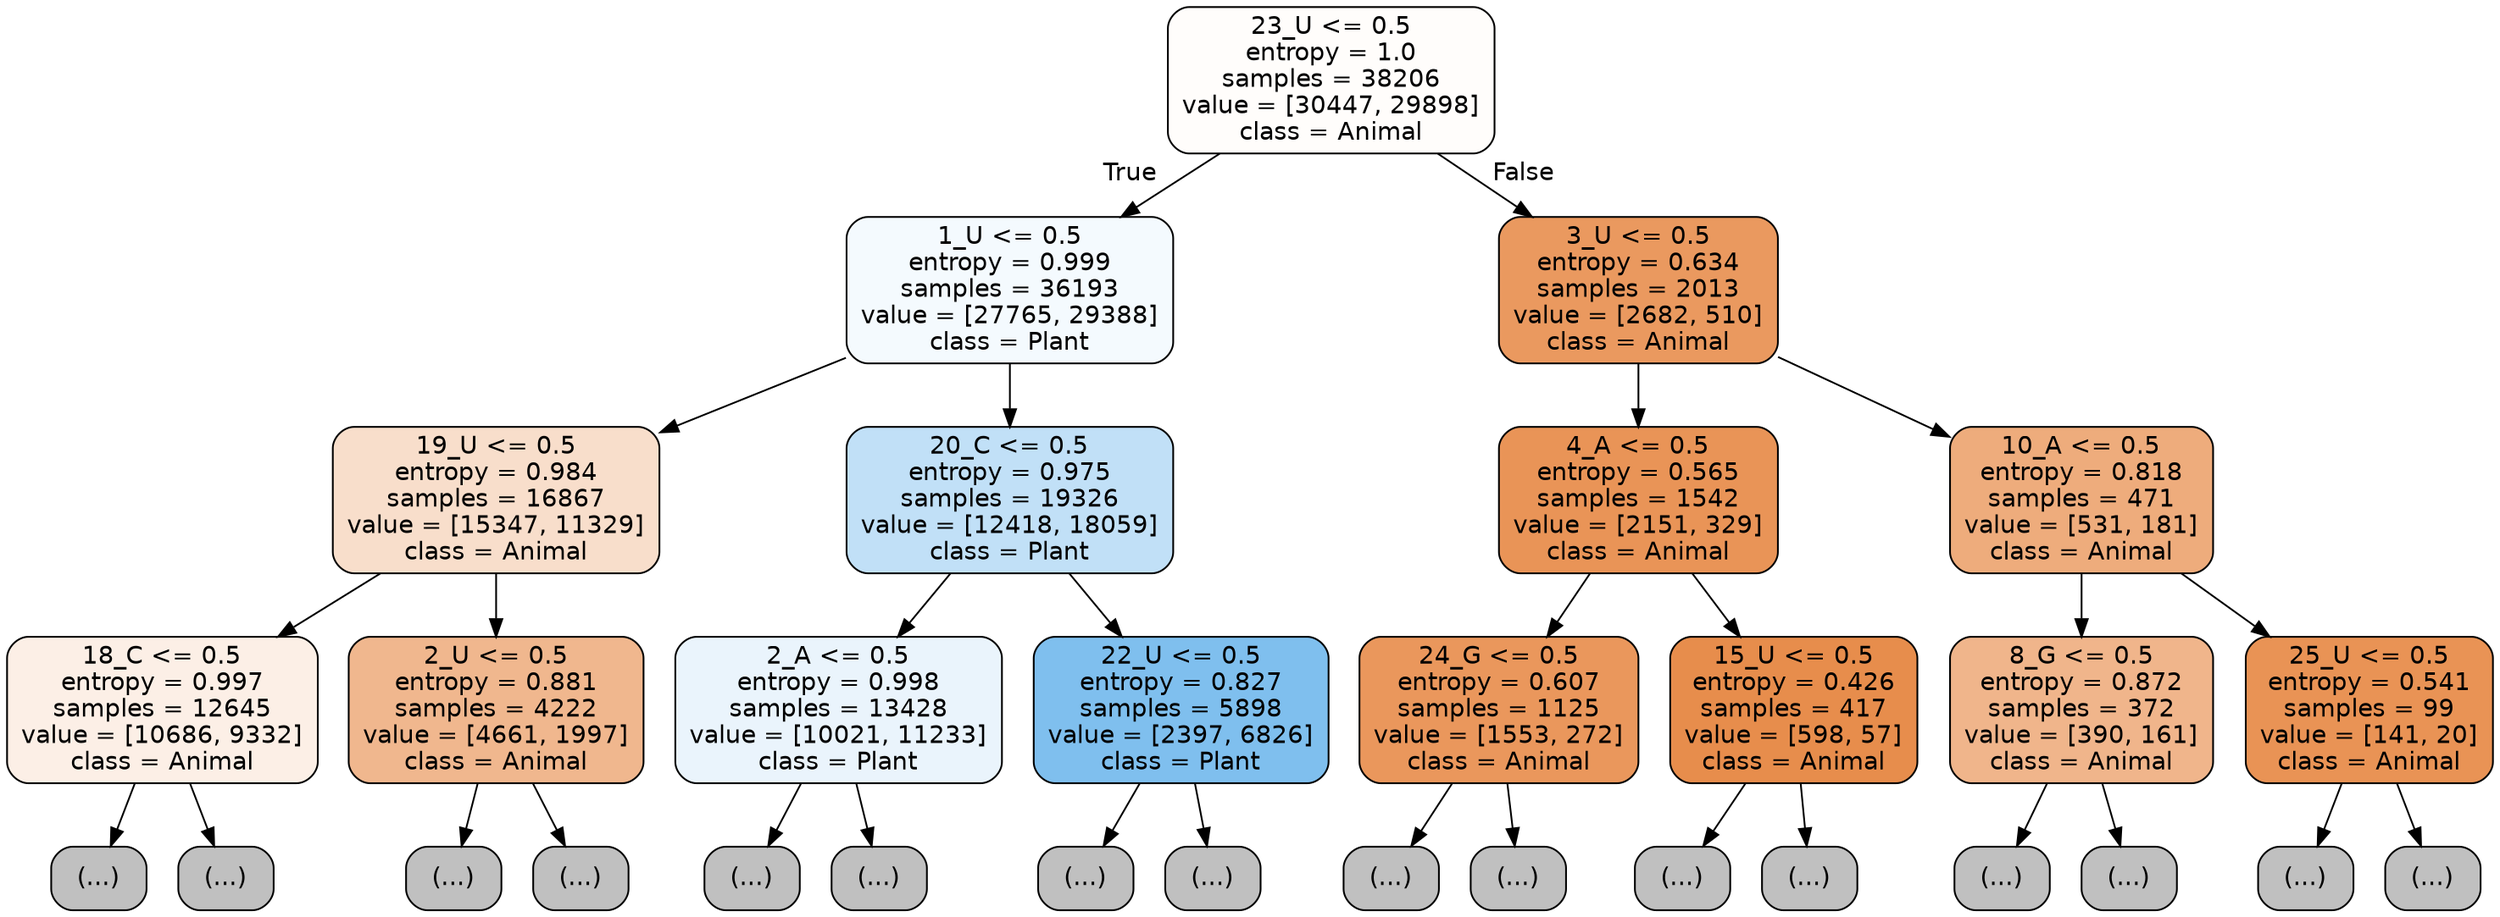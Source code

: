 digraph Tree {
node [shape=box, style="filled, rounded", color="black", fontname="helvetica"] ;
edge [fontname="helvetica"] ;
0 [label="23_U <= 0.5\nentropy = 1.0\nsamples = 38206\nvalue = [30447, 29898]\nclass = Animal", fillcolor="#fffdfb"] ;
1 [label="1_U <= 0.5\nentropy = 0.999\nsamples = 36193\nvalue = [27765, 29388]\nclass = Plant", fillcolor="#f4fafe"] ;
0 -> 1 [labeldistance=2.5, labelangle=45, headlabel="True"] ;
2 [label="19_U <= 0.5\nentropy = 0.984\nsamples = 16867\nvalue = [15347, 11329]\nclass = Animal", fillcolor="#f8decb"] ;
1 -> 2 ;
3 [label="18_C <= 0.5\nentropy = 0.997\nsamples = 12645\nvalue = [10686, 9332]\nclass = Animal", fillcolor="#fcefe6"] ;
2 -> 3 ;
4 [label="(...)", fillcolor="#C0C0C0"] ;
3 -> 4 ;
5213 [label="(...)", fillcolor="#C0C0C0"] ;
3 -> 5213 ;
6756 [label="2_U <= 0.5\nentropy = 0.881\nsamples = 4222\nvalue = [4661, 1997]\nclass = Animal", fillcolor="#f0b78e"] ;
2 -> 6756 ;
6757 [label="(...)", fillcolor="#C0C0C0"] ;
6756 -> 6757 ;
8452 [label="(...)", fillcolor="#C0C0C0"] ;
6756 -> 8452 ;
9021 [label="20_C <= 0.5\nentropy = 0.975\nsamples = 19326\nvalue = [12418, 18059]\nclass = Plant", fillcolor="#c1e0f7"] ;
1 -> 9021 ;
9022 [label="2_A <= 0.5\nentropy = 0.998\nsamples = 13428\nvalue = [10021, 11233]\nclass = Plant", fillcolor="#eaf4fc"] ;
9021 -> 9022 ;
9023 [label="(...)", fillcolor="#C0C0C0"] ;
9022 -> 9023 ;
13194 [label="(...)", fillcolor="#C0C0C0"] ;
9022 -> 13194 ;
14271 [label="22_U <= 0.5\nentropy = 0.827\nsamples = 5898\nvalue = [2397, 6826]\nclass = Plant", fillcolor="#7fbfee"] ;
9021 -> 14271 ;
14272 [label="(...)", fillcolor="#C0C0C0"] ;
14271 -> 14272 ;
15739 [label="(...)", fillcolor="#C0C0C0"] ;
14271 -> 15739 ;
15972 [label="3_U <= 0.5\nentropy = 0.634\nsamples = 2013\nvalue = [2682, 510]\nclass = Animal", fillcolor="#ea995f"] ;
0 -> 15972 [labeldistance=2.5, labelangle=-45, headlabel="False"] ;
15973 [label="4_A <= 0.5\nentropy = 0.565\nsamples = 1542\nvalue = [2151, 329]\nclass = Animal", fillcolor="#e99457"] ;
15972 -> 15973 ;
15974 [label="24_G <= 0.5\nentropy = 0.607\nsamples = 1125\nvalue = [1553, 272]\nclass = Animal", fillcolor="#ea975c"] ;
15973 -> 15974 ;
15975 [label="(...)", fillcolor="#C0C0C0"] ;
15974 -> 15975 ;
16326 [label="(...)", fillcolor="#C0C0C0"] ;
15974 -> 16326 ;
16395 [label="15_U <= 0.5\nentropy = 0.426\nsamples = 417\nvalue = [598, 57]\nclass = Animal", fillcolor="#e78d4c"] ;
15973 -> 16395 ;
16396 [label="(...)", fillcolor="#C0C0C0"] ;
16395 -> 16396 ;
16483 [label="(...)", fillcolor="#C0C0C0"] ;
16395 -> 16483 ;
16514 [label="10_A <= 0.5\nentropy = 0.818\nsamples = 471\nvalue = [531, 181]\nclass = Animal", fillcolor="#eeac7c"] ;
15972 -> 16514 ;
16515 [label="8_G <= 0.5\nentropy = 0.872\nsamples = 372\nvalue = [390, 161]\nclass = Animal", fillcolor="#f0b58b"] ;
16514 -> 16515 ;
16516 [label="(...)", fillcolor="#C0C0C0"] ;
16515 -> 16516 ;
16633 [label="(...)", fillcolor="#C0C0C0"] ;
16515 -> 16633 ;
16662 [label="25_U <= 0.5\nentropy = 0.541\nsamples = 99\nvalue = [141, 20]\nclass = Animal", fillcolor="#e99355"] ;
16514 -> 16662 ;
16663 [label="(...)", fillcolor="#C0C0C0"] ;
16662 -> 16663 ;
16696 [label="(...)", fillcolor="#C0C0C0"] ;
16662 -> 16696 ;
}